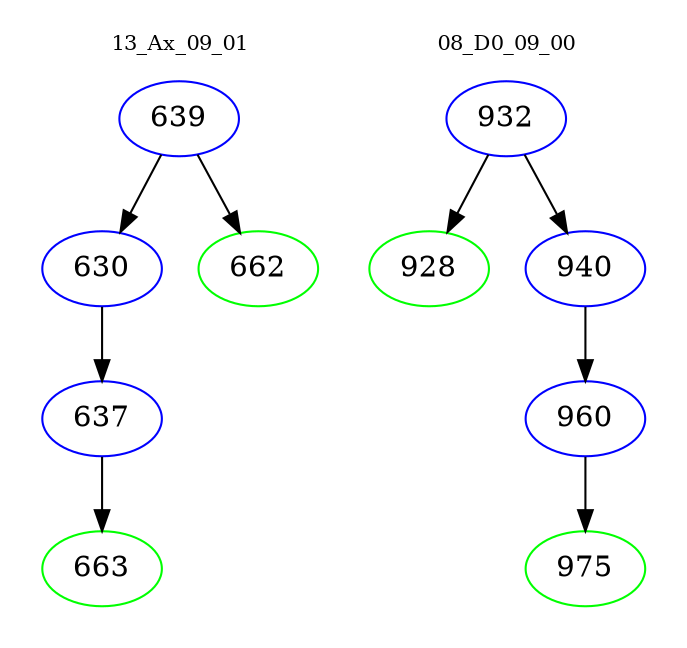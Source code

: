 digraph{
subgraph cluster_0 {
color = white
label = "13_Ax_09_01";
fontsize=10;
T0_639 [label="639", color="blue"]
T0_639 -> T0_630 [color="black"]
T0_630 [label="630", color="blue"]
T0_630 -> T0_637 [color="black"]
T0_637 [label="637", color="blue"]
T0_637 -> T0_663 [color="black"]
T0_663 [label="663", color="green"]
T0_639 -> T0_662 [color="black"]
T0_662 [label="662", color="green"]
}
subgraph cluster_1 {
color = white
label = "08_D0_09_00";
fontsize=10;
T1_932 [label="932", color="blue"]
T1_932 -> T1_928 [color="black"]
T1_928 [label="928", color="green"]
T1_932 -> T1_940 [color="black"]
T1_940 [label="940", color="blue"]
T1_940 -> T1_960 [color="black"]
T1_960 [label="960", color="blue"]
T1_960 -> T1_975 [color="black"]
T1_975 [label="975", color="green"]
}
}
